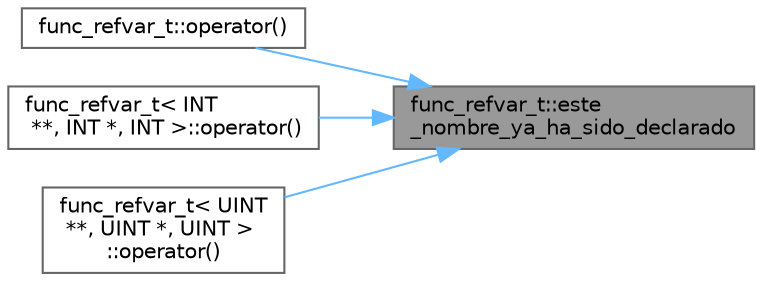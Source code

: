 digraph "func_refvar_t::este_nombre_ya_ha_sido_declarado"
{
 // INTERACTIVE_SVG=YES
 // LATEX_PDF_SIZE
  bgcolor="transparent";
  edge [fontname=Helvetica,fontsize=10,labelfontname=Helvetica,labelfontsize=10];
  node [fontname=Helvetica,fontsize=10,shape=box,height=0.2,width=0.4];
  rankdir="RL";
  Node1 [label="func_refvar_t::este\l_nombre_ya_ha_sido_declarado",height=0.2,width=0.4,color="gray40", fillcolor="grey60", style="filled", fontcolor="black",tooltip=" "];
  Node1 -> Node2 [dir="back",color="steelblue1",style="solid"];
  Node2 [label="func_refvar_t::operator()",height=0.2,width=0.4,color="grey40", fillcolor="white", style="filled",URL="$classfunc__refvar__t.html#a9127c1c5b54819300d13a4f46fbb3610",tooltip=" "];
  Node1 -> Node3 [dir="back",color="steelblue1",style="solid"];
  Node3 [label="func_refvar_t\< INT\l **, INT *, INT \>::operator()",height=0.2,width=0.4,color="grey40", fillcolor="white", style="filled",URL="$classfunc__refvar__t_3_01_i_n_t_01_5_5_00_01_i_n_t_01_5_00_01_i_n_t_01_4.html#ab63d213a5e7e754c772965fc5375c267",tooltip=" "];
  Node1 -> Node4 [dir="back",color="steelblue1",style="solid"];
  Node4 [label="func_refvar_t\< UINT\l **, UINT *, UINT \>\l::operator()",height=0.2,width=0.4,color="grey40", fillcolor="white", style="filled",URL="$classfunc__refvar__t_3_01_u_i_n_t_01_5_5_00_01_u_i_n_t_01_5_00_01_u_i_n_t_01_4.html#ab11b5bb2dc5a6f6bc98d43c9bac6e7df",tooltip=" "];
}
